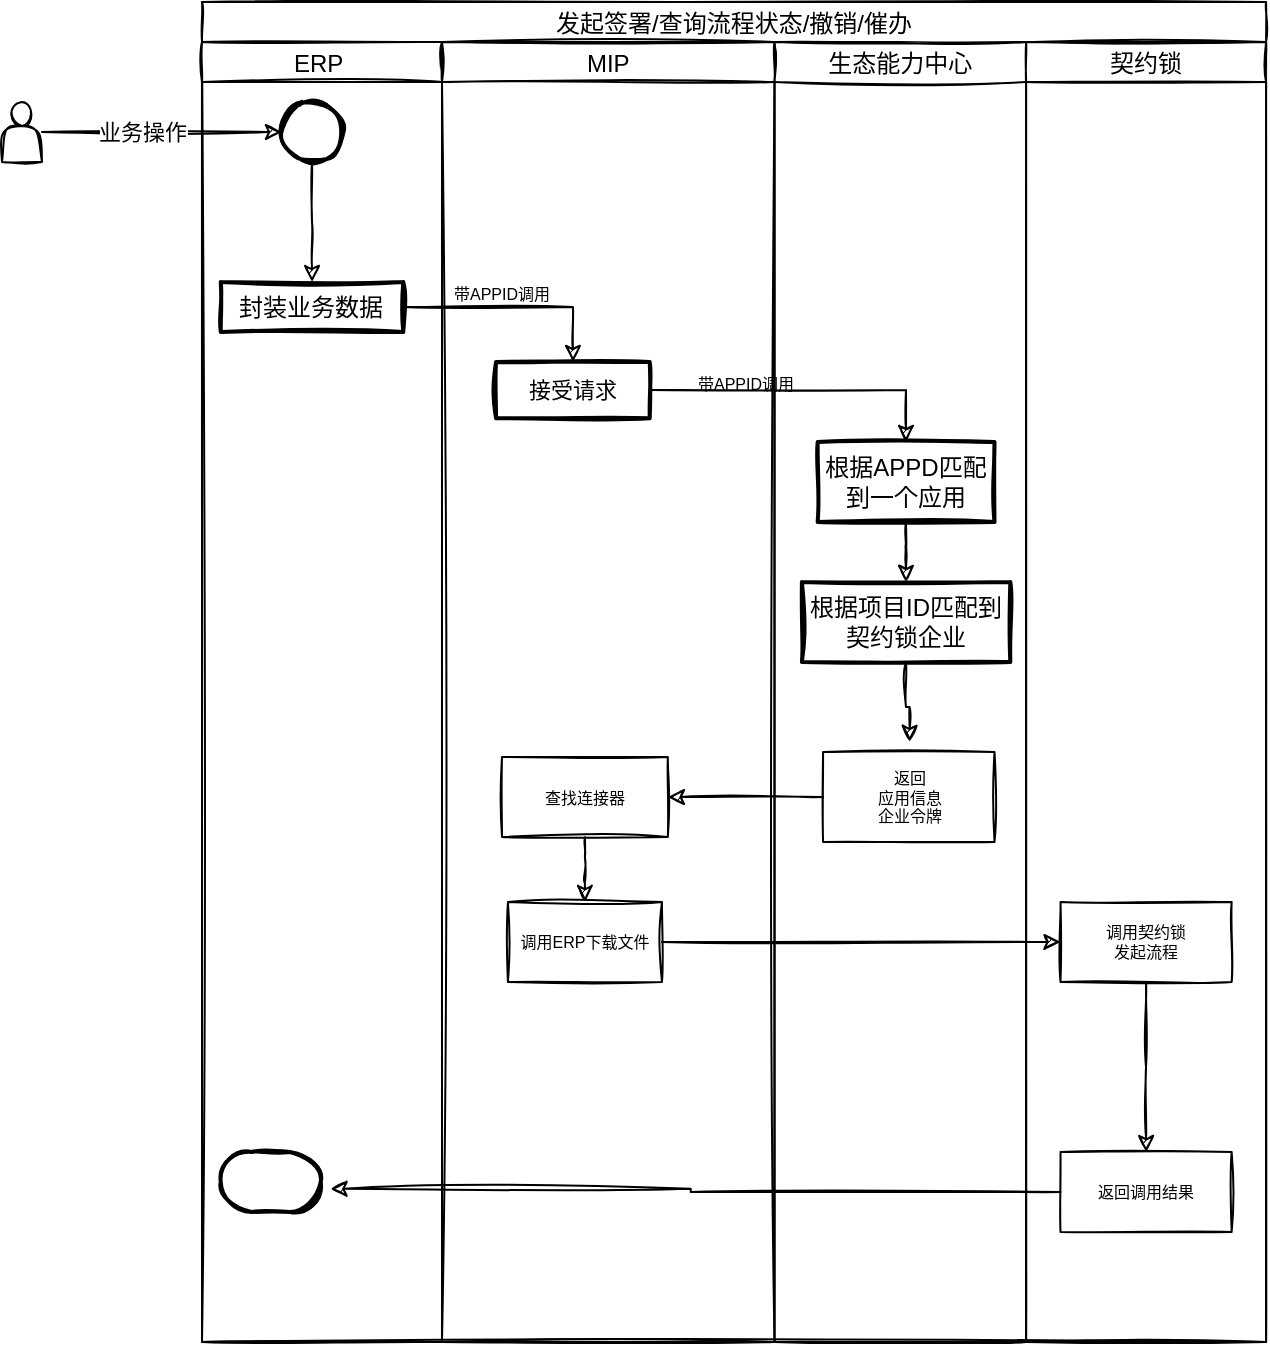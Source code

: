 <mxfile version="15.6.1" type="github">
  <diagram id="wTLzbjXwa1Qy_KupzcXm" name="第 1 页">
    <mxGraphModel dx="981" dy="574" grid="1" gridSize="10" guides="1" tooltips="1" connect="1" arrows="1" fold="1" page="1" pageScale="1" pageWidth="827" pageHeight="1169" math="0" shadow="0">
      <root>
        <mxCell id="0" />
        <mxCell id="1" parent="0" />
        <mxCell id="D-RKteGEOPfsyyXDw7xE-1" value="发起签署/查询流程状态/撤销/催办" style="swimlane;childLayout=stackLayout;resizeParent=1;resizeParentMax=0;startSize=20;fontStyle=0;sketch=1;" vertex="1" parent="1">
          <mxGeometry x="190" y="190" width="532.045" height="670" as="geometry" />
        </mxCell>
        <mxCell id="D-RKteGEOPfsyyXDw7xE-2" value="ERP " style="swimlane;startSize=20;fontStyle=0;sketch=1;" vertex="1" parent="D-RKteGEOPfsyyXDw7xE-1">
          <mxGeometry y="20" width="120" height="650" as="geometry" />
        </mxCell>
        <mxCell id="D-RKteGEOPfsyyXDw7xE-8" value="" style="strokeWidth=2;html=1;shape=mxgraph.flowchart.start_2;whiteSpace=wrap;fontStyle=0;sketch=1;" vertex="1" parent="D-RKteGEOPfsyyXDw7xE-2">
          <mxGeometry x="40" y="30" width="30" height="30" as="geometry" />
        </mxCell>
        <mxCell id="D-RKteGEOPfsyyXDw7xE-11" value="封装业务数据" style="whiteSpace=wrap;html=1;strokeWidth=2;fontStyle=0;sketch=1;" vertex="1" parent="D-RKteGEOPfsyyXDw7xE-2">
          <mxGeometry x="9.38" y="120" width="91.25" height="25" as="geometry" />
        </mxCell>
        <mxCell id="D-RKteGEOPfsyyXDw7xE-12" value="" style="edgeStyle=orthogonalEdgeStyle;rounded=0;orthogonalLoop=1;jettySize=auto;html=1;fontStyle=0;sketch=1;" edge="1" parent="D-RKteGEOPfsyyXDw7xE-2" source="D-RKteGEOPfsyyXDw7xE-8" target="D-RKteGEOPfsyyXDw7xE-11">
          <mxGeometry relative="1" as="geometry" />
        </mxCell>
        <mxCell id="D-RKteGEOPfsyyXDw7xE-56" value="" style="strokeWidth=2;html=1;shape=mxgraph.flowchart.terminator;whiteSpace=wrap;fontSize=8;sketch=1;" vertex="1" parent="D-RKteGEOPfsyyXDw7xE-2">
          <mxGeometry x="9.38" y="555" width="50" height="30" as="geometry" />
        </mxCell>
        <mxCell id="D-RKteGEOPfsyyXDw7xE-3" value="MIP" style="swimlane;startSize=20;fontStyle=0;sketch=1;" vertex="1" parent="D-RKteGEOPfsyyXDw7xE-1">
          <mxGeometry x="120" y="20" width="166.26" height="650" as="geometry" />
        </mxCell>
        <mxCell id="D-RKteGEOPfsyyXDw7xE-14" value="&lt;font style=&quot;font-size: 11px&quot;&gt;接受请求&lt;/font&gt;" style="whiteSpace=wrap;html=1;strokeWidth=2;fontStyle=0;sketch=1;" vertex="1" parent="D-RKteGEOPfsyyXDw7xE-3">
          <mxGeometry x="27" y="160" width="76.87" height="28.12" as="geometry" />
        </mxCell>
        <mxCell id="D-RKteGEOPfsyyXDw7xE-36" value="&lt;font style=&quot;font-size: 8px&quot;&gt;带APPID调用&lt;/font&gt;" style="text;html=1;strokeColor=none;fillColor=none;align=center;verticalAlign=middle;whiteSpace=wrap;rounded=0;fontSize=11;sketch=1;" vertex="1" parent="D-RKteGEOPfsyyXDw7xE-3">
          <mxGeometry x="-10" y="110" width="80" height="30" as="geometry" />
        </mxCell>
        <mxCell id="D-RKteGEOPfsyyXDw7xE-63" style="edgeStyle=orthogonalEdgeStyle;curved=0;rounded=1;sketch=1;orthogonalLoop=1;jettySize=auto;html=1;entryX=0.5;entryY=0;entryDx=0;entryDy=0;" edge="1" parent="D-RKteGEOPfsyyXDw7xE-3" source="D-RKteGEOPfsyyXDw7xE-51" target="D-RKteGEOPfsyyXDw7xE-53">
          <mxGeometry relative="1" as="geometry" />
        </mxCell>
        <mxCell id="D-RKteGEOPfsyyXDw7xE-51" value="查找连接器" style="rounded=0;whiteSpace=wrap;html=1;fontSize=8;sketch=1;" vertex="1" parent="D-RKteGEOPfsyyXDw7xE-3">
          <mxGeometry x="30" y="357.5" width="82.93" height="40" as="geometry" />
        </mxCell>
        <mxCell id="D-RKteGEOPfsyyXDw7xE-53" value="调用ERP下载文件" style="rounded=0;whiteSpace=wrap;html=1;fontSize=8;sketch=1;" vertex="1" parent="D-RKteGEOPfsyyXDw7xE-3">
          <mxGeometry x="32.97" y="430" width="77" height="40" as="geometry" />
        </mxCell>
        <mxCell id="D-RKteGEOPfsyyXDw7xE-4" value="生态能力中心" style="swimlane;startSize=20;fontStyle=0;sketch=1;" vertex="1" parent="D-RKteGEOPfsyyXDw7xE-1">
          <mxGeometry x="286.26" y="20" width="125.785" height="650" as="geometry" />
        </mxCell>
        <mxCell id="D-RKteGEOPfsyyXDw7xE-45" value="" style="edgeStyle=orthogonalEdgeStyle;rounded=0;orthogonalLoop=1;jettySize=auto;html=1;fontSize=8;sketch=1;" edge="1" parent="D-RKteGEOPfsyyXDw7xE-4" source="D-RKteGEOPfsyyXDw7xE-26" target="D-RKteGEOPfsyyXDw7xE-44">
          <mxGeometry relative="1" as="geometry" />
        </mxCell>
        <mxCell id="D-RKteGEOPfsyyXDw7xE-26" value="根据APPD匹配到一个应用" style="whiteSpace=wrap;html=1;strokeWidth=2;fontStyle=0;sketch=1;" vertex="1" parent="D-RKteGEOPfsyyXDw7xE-4">
          <mxGeometry x="21.57" y="200" width="88.43" height="40" as="geometry" />
        </mxCell>
        <mxCell id="D-RKteGEOPfsyyXDw7xE-41" value="&lt;font style=&quot;font-size: 8px&quot;&gt;带APPID调用&lt;/font&gt;" style="text;html=1;strokeColor=none;fillColor=none;align=center;verticalAlign=middle;whiteSpace=wrap;rounded=0;fontSize=11;sketch=1;" vertex="1" parent="D-RKteGEOPfsyyXDw7xE-4">
          <mxGeometry x="-58.43" y="160" width="88.43" height="20" as="geometry" />
        </mxCell>
        <mxCell id="D-RKteGEOPfsyyXDw7xE-49" style="edgeStyle=orthogonalEdgeStyle;rounded=0;orthogonalLoop=1;jettySize=auto;html=1;entryX=0.505;entryY=-0.113;entryDx=0;entryDy=0;entryPerimeter=0;fontSize=8;sketch=1;" edge="1" parent="D-RKteGEOPfsyyXDw7xE-4" source="D-RKteGEOPfsyyXDw7xE-44" target="D-RKteGEOPfsyyXDw7xE-42">
          <mxGeometry relative="1" as="geometry" />
        </mxCell>
        <mxCell id="D-RKteGEOPfsyyXDw7xE-44" value="根据项目ID匹配到契约锁企业" style="whiteSpace=wrap;html=1;fontStyle=0;strokeWidth=2;sketch=1;" vertex="1" parent="D-RKteGEOPfsyyXDw7xE-4">
          <mxGeometry x="13.68" y="270" width="104.22" height="40" as="geometry" />
        </mxCell>
        <mxCell id="D-RKteGEOPfsyyXDw7xE-42" value="返回&lt;br&gt;应用信息&lt;br&gt;企业令牌" style="rounded=0;whiteSpace=wrap;html=1;fontSize=8;sketch=1;" vertex="1" parent="D-RKteGEOPfsyyXDw7xE-4">
          <mxGeometry x="24.29" y="355" width="85.71" height="45" as="geometry" />
        </mxCell>
        <mxCell id="D-RKteGEOPfsyyXDw7xE-5" value="契约锁" style="swimlane;startSize=20;fontStyle=0;sketch=1;" vertex="1" parent="D-RKteGEOPfsyyXDw7xE-1">
          <mxGeometry x="412.045" y="20" width="120" height="650" as="geometry" />
        </mxCell>
        <mxCell id="D-RKteGEOPfsyyXDw7xE-54" value="调用契约锁&lt;br&gt;发起流程" style="rounded=0;whiteSpace=wrap;html=1;fontSize=8;sketch=1;" vertex="1" parent="D-RKteGEOPfsyyXDw7xE-5">
          <mxGeometry x="17.215" y="430" width="85.57" height="40" as="geometry" />
        </mxCell>
        <mxCell id="D-RKteGEOPfsyyXDw7xE-59" value="返回调用结果" style="rounded=0;whiteSpace=wrap;html=1;fontSize=8;sketch=1;" vertex="1" parent="D-RKteGEOPfsyyXDw7xE-5">
          <mxGeometry x="17.215" y="555" width="85.57" height="40" as="geometry" />
        </mxCell>
        <mxCell id="D-RKteGEOPfsyyXDw7xE-61" style="edgeStyle=orthogonalEdgeStyle;rounded=0;orthogonalLoop=1;jettySize=auto;html=1;exitX=0.5;exitY=1;exitDx=0;exitDy=0;fontSize=8;sketch=1;" edge="1" parent="D-RKteGEOPfsyyXDw7xE-5" source="D-RKteGEOPfsyyXDw7xE-54" target="D-RKteGEOPfsyyXDw7xE-59">
          <mxGeometry relative="1" as="geometry" />
        </mxCell>
        <mxCell id="D-RKteGEOPfsyyXDw7xE-15" value="" style="edgeStyle=orthogonalEdgeStyle;rounded=0;orthogonalLoop=1;jettySize=auto;html=1;fontStyle=0;sketch=1;" edge="1" parent="D-RKteGEOPfsyyXDw7xE-1" source="D-RKteGEOPfsyyXDw7xE-11" target="D-RKteGEOPfsyyXDw7xE-14">
          <mxGeometry relative="1" as="geometry" />
        </mxCell>
        <mxCell id="D-RKteGEOPfsyyXDw7xE-28" style="edgeStyle=orthogonalEdgeStyle;rounded=0;orthogonalLoop=1;jettySize=auto;html=1;entryX=0.5;entryY=0;entryDx=0;entryDy=0;sketch=1;" edge="1" parent="D-RKteGEOPfsyyXDw7xE-1" source="D-RKteGEOPfsyyXDw7xE-14" target="D-RKteGEOPfsyyXDw7xE-26">
          <mxGeometry relative="1" as="geometry" />
        </mxCell>
        <mxCell id="D-RKteGEOPfsyyXDw7xE-50" style="edgeStyle=orthogonalEdgeStyle;rounded=0;orthogonalLoop=1;jettySize=auto;html=1;fontSize=8;entryX=1;entryY=0.5;entryDx=0;entryDy=0;sketch=1;" edge="1" parent="D-RKteGEOPfsyyXDw7xE-1" source="D-RKteGEOPfsyyXDw7xE-42" target="D-RKteGEOPfsyyXDw7xE-51">
          <mxGeometry relative="1" as="geometry">
            <mxPoint x="240" y="397.5" as="targetPoint" />
          </mxGeometry>
        </mxCell>
        <mxCell id="D-RKteGEOPfsyyXDw7xE-62" style="edgeStyle=orthogonalEdgeStyle;rounded=0;orthogonalLoop=1;jettySize=auto;html=1;entryX=1.097;entryY=0.614;entryDx=0;entryDy=0;entryPerimeter=0;fontSize=8;sketch=1;" edge="1" parent="D-RKteGEOPfsyyXDw7xE-1" source="D-RKteGEOPfsyyXDw7xE-59" target="D-RKteGEOPfsyyXDw7xE-56">
          <mxGeometry relative="1" as="geometry" />
        </mxCell>
        <mxCell id="D-RKteGEOPfsyyXDw7xE-55" value="" style="edgeStyle=orthogonalEdgeStyle;rounded=0;orthogonalLoop=1;jettySize=auto;html=1;fontSize=8;sketch=1;" edge="1" parent="D-RKteGEOPfsyyXDw7xE-1" source="D-RKteGEOPfsyyXDw7xE-53" target="D-RKteGEOPfsyyXDw7xE-54">
          <mxGeometry relative="1" as="geometry" />
        </mxCell>
        <mxCell id="D-RKteGEOPfsyyXDw7xE-9" style="edgeStyle=orthogonalEdgeStyle;rounded=0;orthogonalLoop=1;jettySize=auto;html=1;entryX=0;entryY=0.5;entryDx=0;entryDy=0;entryPerimeter=0;fontStyle=0;sketch=1;" edge="1" parent="1" source="D-RKteGEOPfsyyXDw7xE-6" target="D-RKteGEOPfsyyXDw7xE-8">
          <mxGeometry relative="1" as="geometry" />
        </mxCell>
        <mxCell id="D-RKteGEOPfsyyXDw7xE-10" value="业务操作" style="edgeLabel;html=1;align=center;verticalAlign=middle;resizable=0;points=[];fontStyle=0;sketch=1;" vertex="1" connectable="0" parent="D-RKteGEOPfsyyXDw7xE-9">
          <mxGeometry x="-0.682" y="3" relative="1" as="geometry">
            <mxPoint x="31" y="3" as="offset" />
          </mxGeometry>
        </mxCell>
        <mxCell id="D-RKteGEOPfsyyXDw7xE-6" value="" style="shape=actor;whiteSpace=wrap;html=1;fontStyle=0;sketch=1;" vertex="1" parent="1">
          <mxGeometry x="90" y="240" width="20" height="30" as="geometry" />
        </mxCell>
      </root>
    </mxGraphModel>
  </diagram>
</mxfile>
